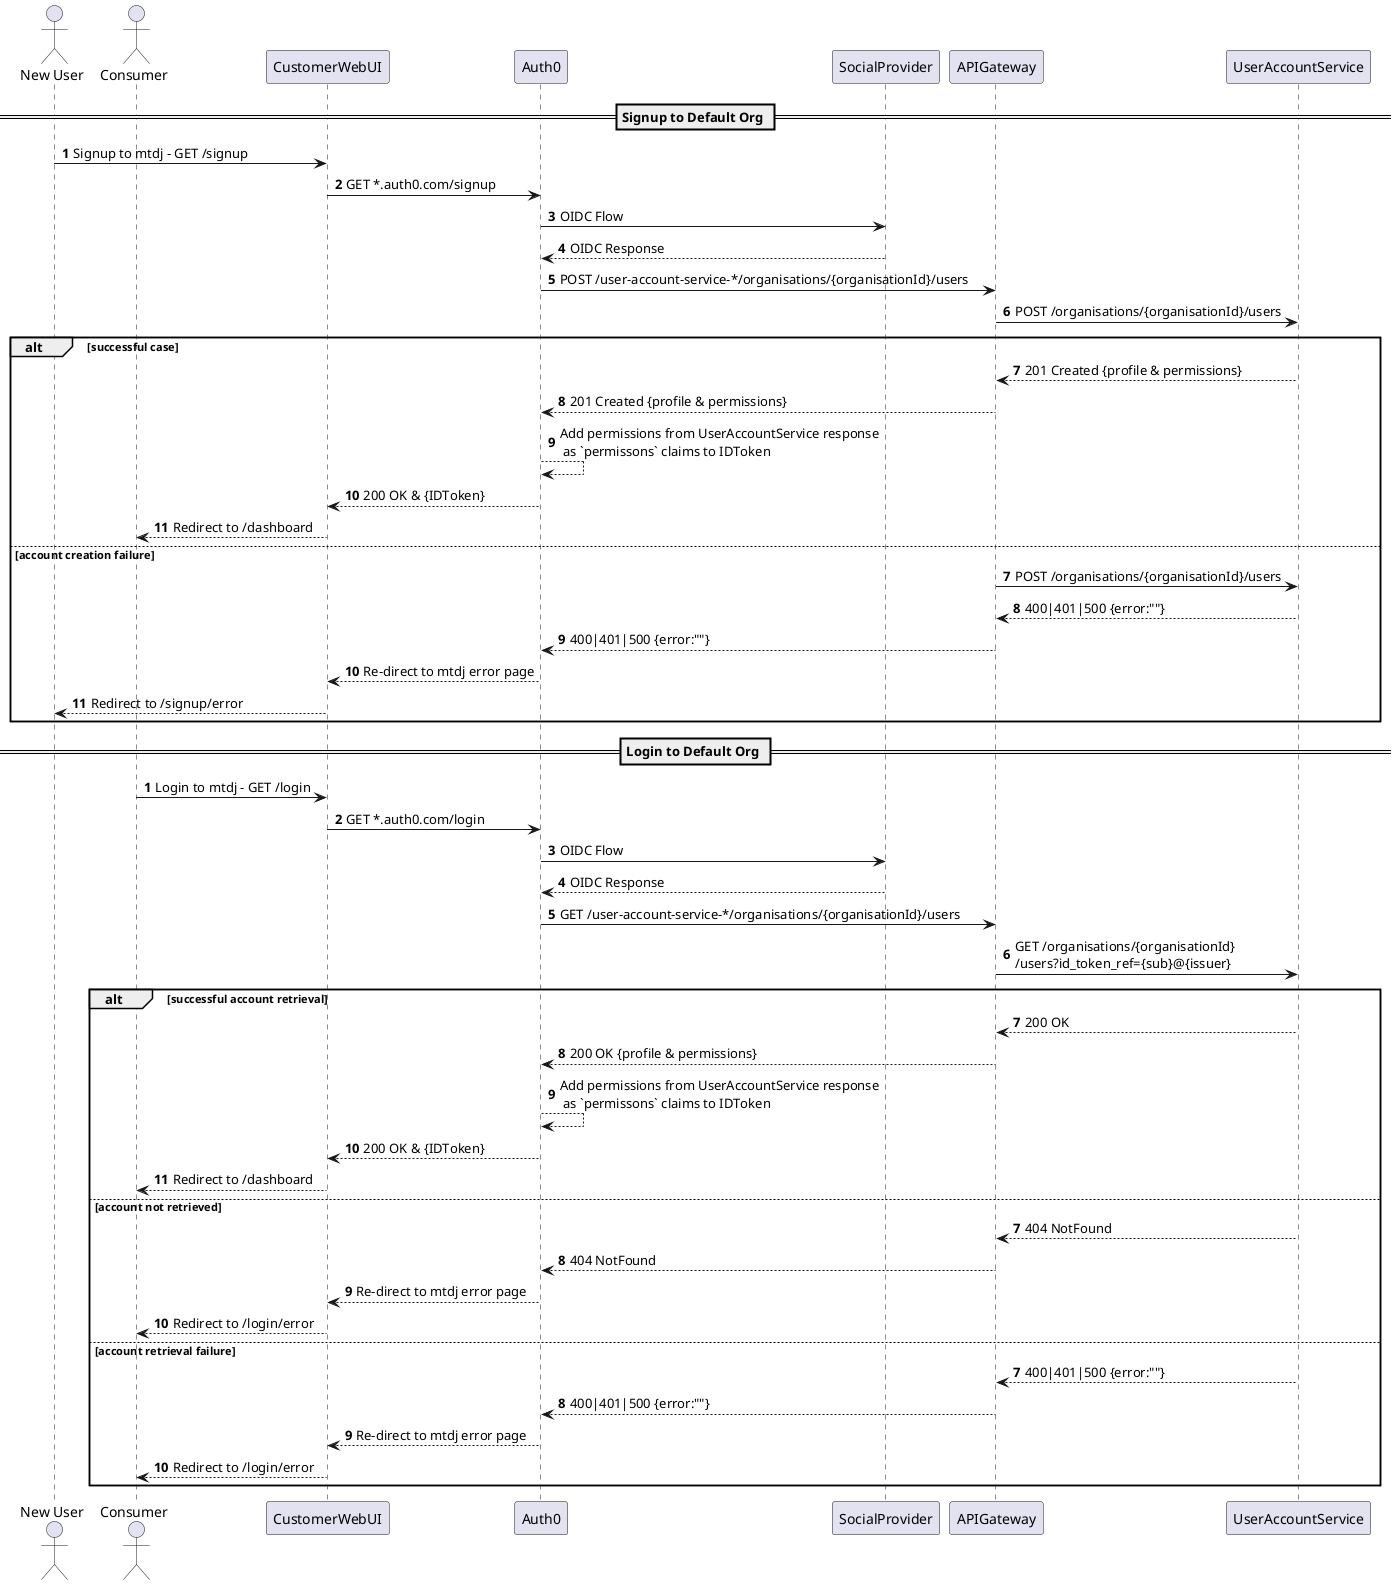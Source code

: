 @startuml consumer-auth-journey
skinparam responseMessageBelowArrow true
actor "New User" as N
actor Consumer

== Signup to Default Org ==
autonumber
N -> CustomerWebUI: Signup to mtdj - GET /signup
CustomerWebUI -> Auth0: GET *.auth0.com/signup
Auth0 -> SocialProvider: OIDC Flow
SocialProvider --> Auth0: OIDC Response
Auth0 -> APIGateway: POST /user-account-service-*/organisations/{organisationId}/users
APIGateway -> UserAccountService: POST /organisations/{organisationId}/users
alt successful case
    UserAccountService --> APIGateway: 201 Created {profile & permissions}
    APIGateway --> Auth0: 201 Created {profile & permissions}
    Auth0 --> Auth0: Add permissions from UserAccountService response\n as `permissons` claims to IDToken
    Auth0 --> CustomerWebUI: 200 OK & {IDToken}
    CustomerWebUI --> Consumer: Redirect to /dashboard
else account creation failure
autonumber 7
    APIGateway -> UserAccountService: POST /organisations/{organisationId}/users
    UserAccountService --> APIGateway: 400|401|500 {error:""}
    APIGateway --> Auth0: 400|401|500 {error:""}
    Auth0 --> CustomerWebUI: Re-direct to mtdj error page
    CustomerWebUI --> N: Redirect to /signup/error
end


== Login to Default Org ==
autonumber
Consumer -> CustomerWebUI: Login to mtdj - GET /login
CustomerWebUI -> Auth0: GET *.auth0.com/login
Auth0 -> SocialProvider: OIDC Flow
SocialProvider --> Auth0: OIDC Response
Auth0 -> APIGateway: GET /user-account-service-*/organisations/{organisationId}/users
APIGateway -> UserAccountService: GET /organisations/{organisationId}\n/users?id_token_ref={sub}@{issuer}
alt successful account retrieval
    UserAccountService --> APIGateway: 200 OK
    APIGateway --> Auth0: 200 OK {profile & permissions}
    Auth0 --> Auth0: Add permissions from UserAccountService response\n as `permissons` claims to IDToken
    Auth0 --> CustomerWebUI: 200 OK & {IDToken}
    CustomerWebUI --> Consumer: Redirect to /dashboard
else account not retrieved
autonumber 7
    UserAccountService --> APIGateway: 404 NotFound
    APIGateway --> Auth0: 404 NotFound
    Auth0 --> CustomerWebUI: Re-direct to mtdj error page
    CustomerWebUI --> Consumer: Redirect to /login/error
else account retrieval failure
autonumber 7
    UserAccountService --> APIGateway: 400|401|500 {error:""}
    APIGateway --> Auth0: 400|401|500 {error:""}
    Auth0 --> CustomerWebUI: Re-direct to mtdj error page
    CustomerWebUI --> Consumer: Redirect to /login/error
end

@enduml
